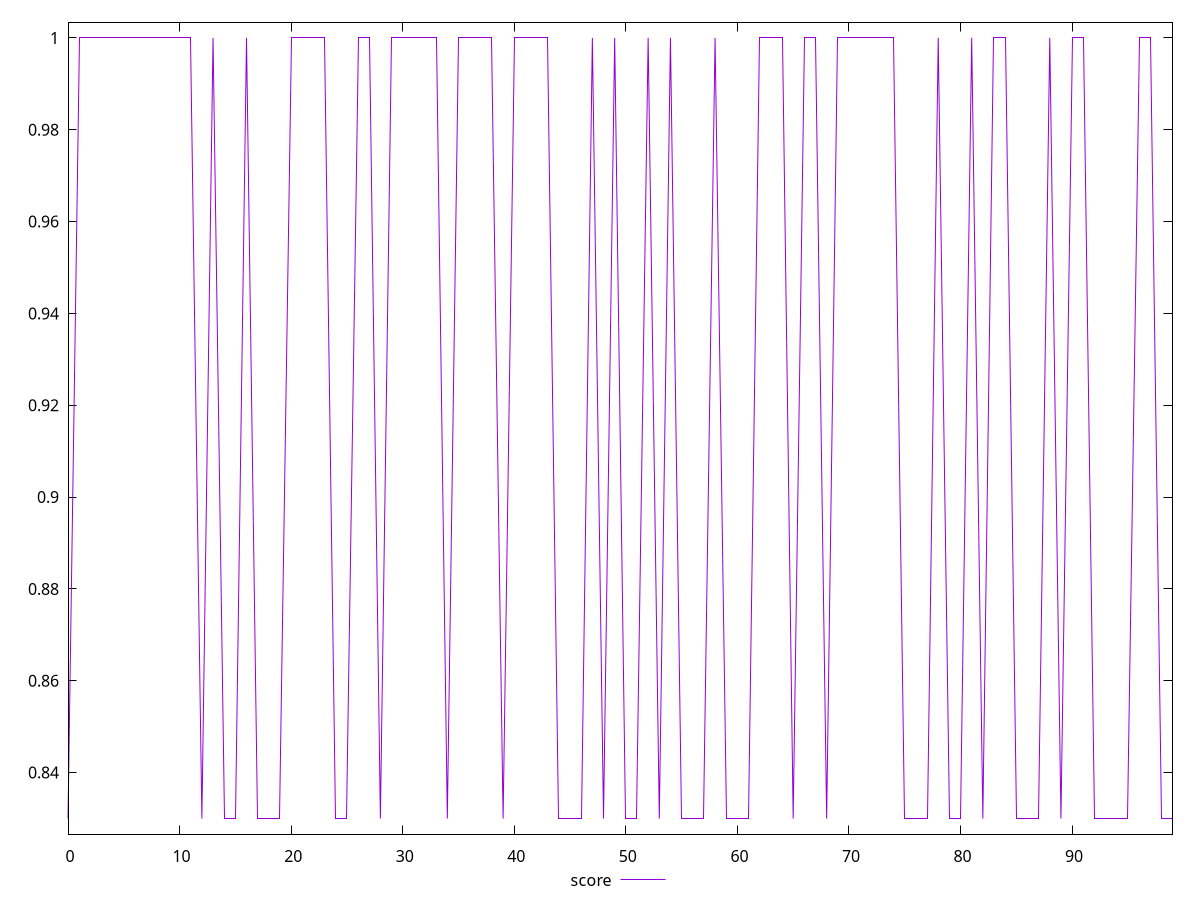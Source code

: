 reset

$score <<EOF
0 0.83
1 1
2 1
3 1
4 1
5 1
6 1
7 1
8 1
9 1
10 1
11 1
12 0.83
13 1
14 0.83
15 0.83
16 1
17 0.83
18 0.83
19 0.83
20 1
21 1
22 1
23 1
24 0.83
25 0.83
26 1
27 1
28 0.83
29 1
30 1
31 1
32 1
33 1
34 0.83
35 1
36 1
37 1
38 1
39 0.83
40 1
41 1
42 1
43 1
44 0.83
45 0.83
46 0.83
47 1
48 0.83
49 1
50 0.83
51 0.83
52 1
53 0.83
54 1
55 0.83
56 0.83
57 0.83
58 1
59 0.83
60 0.83
61 0.83
62 1
63 1
64 1
65 0.83
66 1
67 1
68 0.83
69 1
70 1
71 1
72 1
73 1
74 1
75 0.83
76 0.83
77 0.83
78 1
79 0.83
80 0.83
81 1
82 0.83
83 1
84 1
85 0.83
86 0.83
87 0.83
88 1
89 0.83
90 1
91 1
92 0.83
93 0.83
94 0.83
95 0.83
96 1
97 1
98 0.83
99 0.83
EOF

set key outside below
set xrange [0:99]
set yrange [0.8266:1.0034]
set trange [0.8266:1.0034]
set terminal svg size 640, 500 enhanced background rgb 'white'
set output "reports/report_00032_2021-02-25T10-28-15.087Z/cumulative-layout-shift/samples/card/score/values.svg"

plot $score title "score" with line

reset
